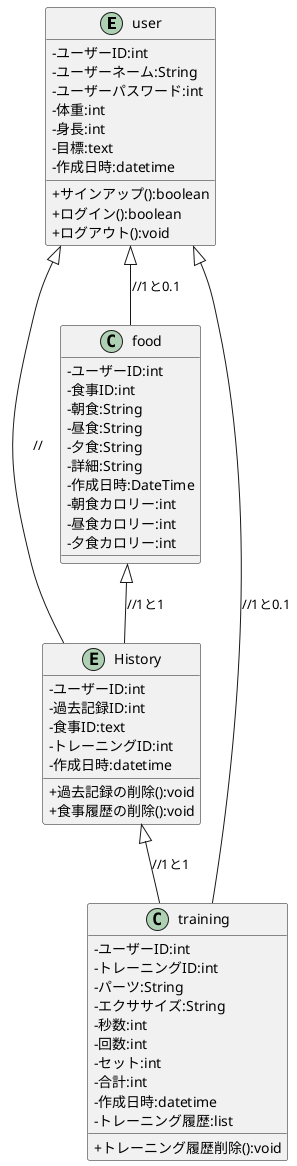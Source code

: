 @startuml
skinparam ClassAttributeIconSize 0
 
entity user {
-ユーザーID:int
-ユーザーネーム:String
-ユーザーパスワード:int
-体重:int
-身長:int
-目標:text
-作成日時:datetime
+サインアップ():boolean
+ログイン():boolean
+ログアウト():void
}
 
entity History {
-ユーザーID:int
-過去記録ID:int
-食事ID:text
-トレーニングID:int
-作成日時:datetime
+過去記録の削除():void
+食事履歴の削除():void
}
 
class food {
-ユーザーID:int
-食事ID:int
-朝食:String
-昼食:String
-夕食:String
-詳細:String
-作成日時:DateTime
-朝食カロリー:int
-昼食カロリー:int
-夕食カロリー:int
}
 
 
class training {
-ユーザーID:int
-トレーニングID:int
-パーツ:String
-エクササイズ:String
-秒数:int
-回数:int
-セット:int
-合計:int
-作成日時:datetime
-トレーニング履歴:list
+トレーニング履歴削除():void
 
}
 

 
 
 
user <|-- food ://1と0.1
user <|-- training :  //1と0.1
user <|-- History : //
 
History <|-- training ://1と1
 
food <|--History: //1と1